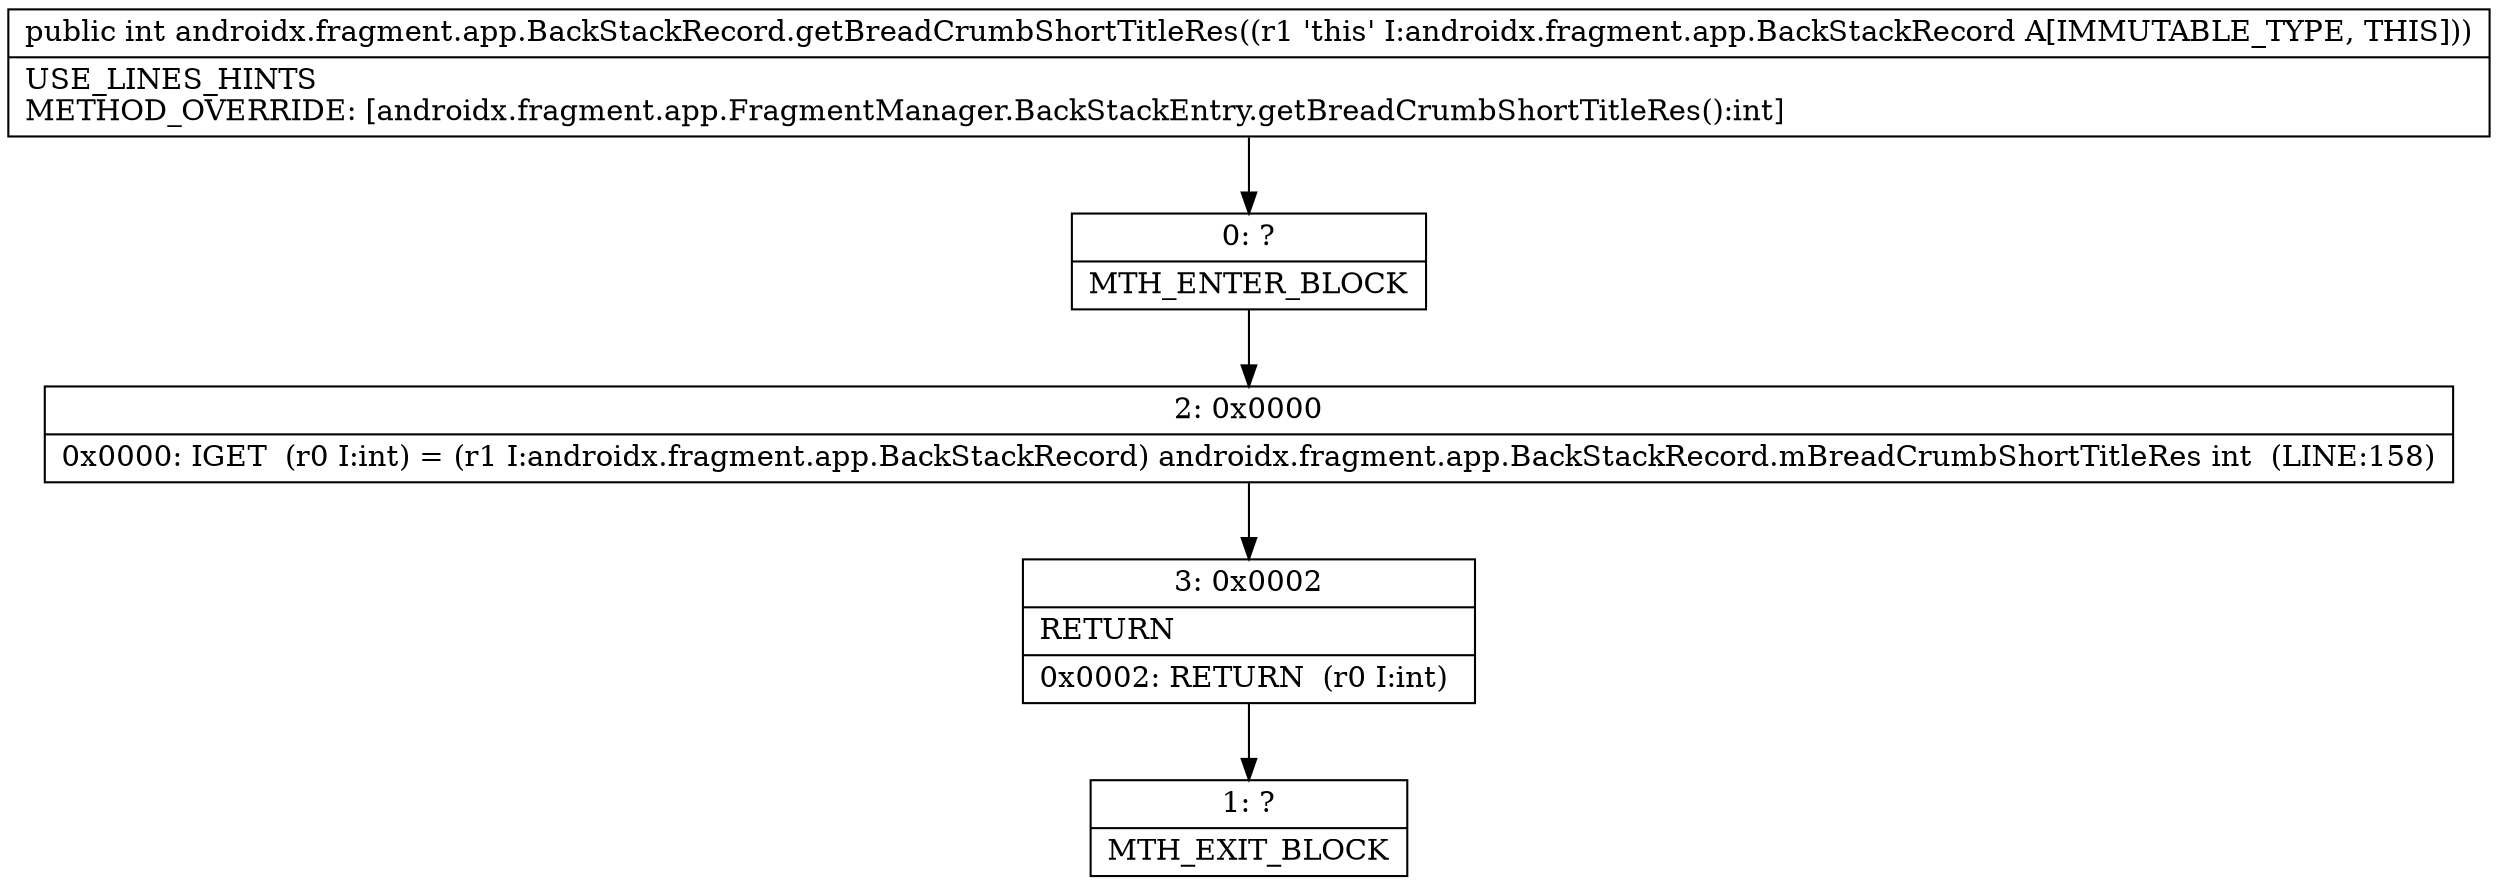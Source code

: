 digraph "CFG forandroidx.fragment.app.BackStackRecord.getBreadCrumbShortTitleRes()I" {
Node_0 [shape=record,label="{0\:\ ?|MTH_ENTER_BLOCK\l}"];
Node_2 [shape=record,label="{2\:\ 0x0000|0x0000: IGET  (r0 I:int) = (r1 I:androidx.fragment.app.BackStackRecord) androidx.fragment.app.BackStackRecord.mBreadCrumbShortTitleRes int  (LINE:158)\l}"];
Node_3 [shape=record,label="{3\:\ 0x0002|RETURN\l|0x0002: RETURN  (r0 I:int) \l}"];
Node_1 [shape=record,label="{1\:\ ?|MTH_EXIT_BLOCK\l}"];
MethodNode[shape=record,label="{public int androidx.fragment.app.BackStackRecord.getBreadCrumbShortTitleRes((r1 'this' I:androidx.fragment.app.BackStackRecord A[IMMUTABLE_TYPE, THIS]))  | USE_LINES_HINTS\lMETHOD_OVERRIDE: [androidx.fragment.app.FragmentManager.BackStackEntry.getBreadCrumbShortTitleRes():int]\l}"];
MethodNode -> Node_0;Node_0 -> Node_2;
Node_2 -> Node_3;
Node_3 -> Node_1;
}

